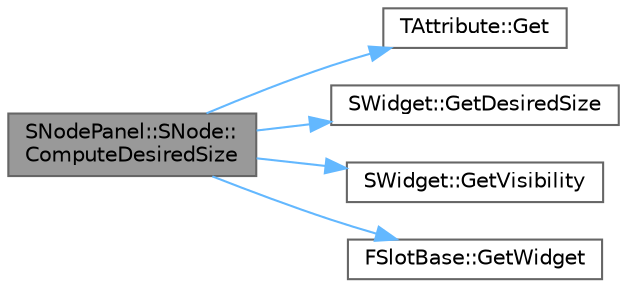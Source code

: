 digraph "SNodePanel::SNode::ComputeDesiredSize"
{
 // INTERACTIVE_SVG=YES
 // LATEX_PDF_SIZE
  bgcolor="transparent";
  edge [fontname=Helvetica,fontsize=10,labelfontname=Helvetica,labelfontsize=10];
  node [fontname=Helvetica,fontsize=10,shape=box,height=0.2,width=0.4];
  rankdir="LR";
  Node1 [id="Node000001",label="SNodePanel::SNode::\lComputeDesiredSize",height=0.2,width=0.4,color="gray40", fillcolor="grey60", style="filled", fontcolor="black",tooltip="A Panel's desired size in the space required to arrange of its children on the screen while respectin..."];
  Node1 -> Node2 [id="edge1_Node000001_Node000002",color="steelblue1",style="solid",tooltip=" "];
  Node2 [id="Node000002",label="TAttribute::Get",height=0.2,width=0.4,color="grey40", fillcolor="white", style="filled",URL="$dd/dcd/classTAttribute.html#a08b5ad02ab005018cef6ed26fd2db616",tooltip="Gets the attribute's current value."];
  Node1 -> Node3 [id="edge2_Node000001_Node000003",color="steelblue1",style="solid",tooltip=" "];
  Node3 [id="Node000003",label="SWidget::GetDesiredSize",height=0.2,width=0.4,color="grey40", fillcolor="white", style="filled",URL="$dd/de2/classSWidget.html#af49ee66cfe6e5a6df17d83b3be3784e7",tooltip=" "];
  Node1 -> Node4 [id="edge3_Node000001_Node000004",color="steelblue1",style="solid",tooltip=" "];
  Node4 [id="Node000004",label="SWidget::GetVisibility",height=0.2,width=0.4,color="grey40", fillcolor="white", style="filled",URL="$dd/de2/classSWidget.html#abb24711724280bd3f68897ff51cccfff",tooltip=" "];
  Node1 -> Node5 [id="edge4_Node000001_Node000005",color="steelblue1",style="solid",tooltip=" "];
  Node5 [id="Node000005",label="FSlotBase::GetWidget",height=0.2,width=0.4,color="grey40", fillcolor="white", style="filled",URL="$dd/d98/classFSlotBase.html#ad1cf25d73f7265511f0e10692705198d",tooltip="Access the widget in the current slot."];
}
